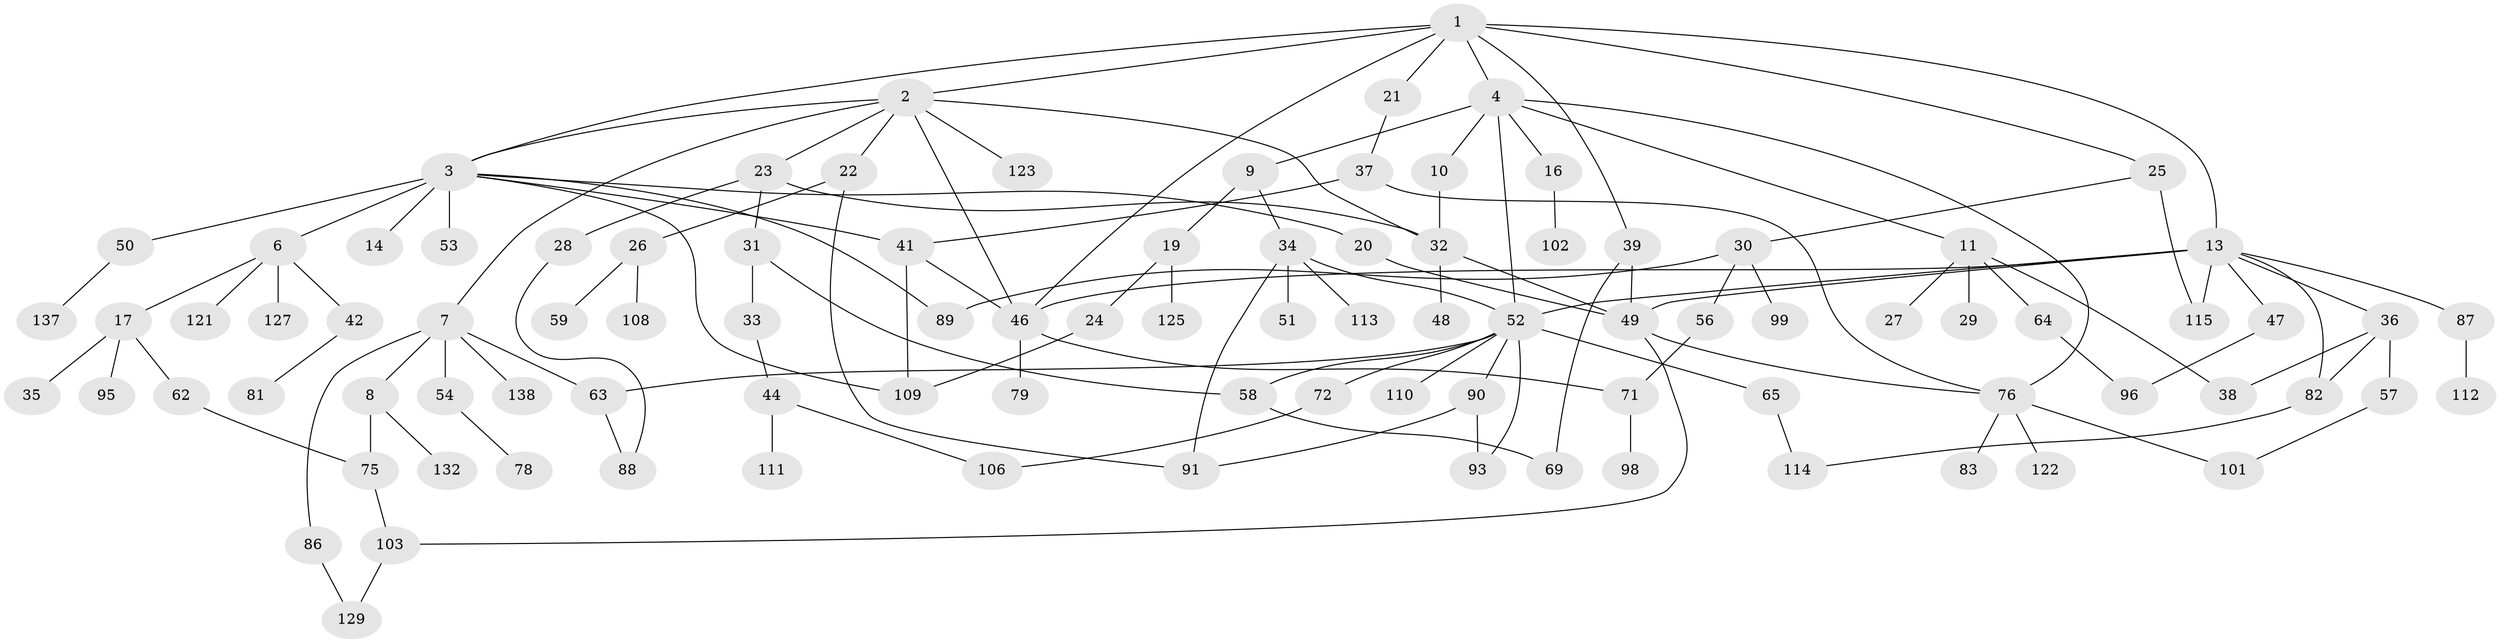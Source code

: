 // original degree distribution, {8: 0.014388489208633094, 4: 0.05755395683453238, 7: 0.02158273381294964, 5: 0.05755395683453238, 6: 0.02158273381294964, 3: 0.22302158273381295, 2: 0.302158273381295, 1: 0.302158273381295}
// Generated by graph-tools (version 1.1) at 2025/17/03/04/25 18:17:07]
// undirected, 97 vertices, 131 edges
graph export_dot {
graph [start="1"]
  node [color=gray90,style=filled];
  1;
  2;
  3 [super="+131+5"];
  4;
  6 [super="+18"];
  7;
  8;
  9;
  10;
  11;
  13 [super="+15+67"];
  14;
  16 [super="+85"];
  17;
  19;
  20;
  21 [super="+97"];
  22;
  23;
  24;
  25;
  26;
  27;
  28;
  29;
  30;
  31;
  32 [super="+43+105"];
  33;
  34 [super="+40"];
  35;
  36 [super="+70"];
  37;
  38 [super="+45"];
  39;
  41 [super="+66"];
  42 [super="+61"];
  44;
  46 [super="+74+133+119"];
  47 [super="+124"];
  48 [super="+104"];
  49 [super="+116+84"];
  50 [super="+55"];
  51;
  52 [super="+60+77"];
  53;
  54;
  56 [super="+68"];
  57 [super="+134"];
  58;
  59;
  62;
  63 [super="+92+80"];
  64;
  65;
  69;
  71 [super="+73"];
  72;
  75;
  76 [super="+100"];
  78;
  79;
  81;
  82 [super="+136"];
  83;
  86;
  87;
  88;
  89;
  90;
  91 [super="+139+128"];
  93 [super="+94"];
  95;
  96 [super="+107"];
  98;
  99;
  101;
  102;
  103;
  106;
  108;
  109;
  110;
  111;
  112;
  113;
  114 [super="+120"];
  115;
  121;
  122;
  123;
  125;
  127;
  129;
  132;
  137;
  138;
  1 -- 2;
  1 -- 4;
  1 -- 13;
  1 -- 21;
  1 -- 25;
  1 -- 39;
  1 -- 46;
  1 -- 3;
  2 -- 3;
  2 -- 7;
  2 -- 22;
  2 -- 23;
  2 -- 123;
  2 -- 46;
  2 -- 32;
  3 -- 6;
  3 -- 41;
  3 -- 109;
  3 -- 14;
  3 -- 50;
  3 -- 20;
  3 -- 53;
  3 -- 89;
  4 -- 9;
  4 -- 10;
  4 -- 11;
  4 -- 16;
  4 -- 52;
  4 -- 76;
  6 -- 17;
  6 -- 121;
  6 -- 127;
  6 -- 42;
  7 -- 8;
  7 -- 54;
  7 -- 63;
  7 -- 86;
  7 -- 138;
  8 -- 132;
  8 -- 75;
  9 -- 19;
  9 -- 34;
  10 -- 32;
  11 -- 27;
  11 -- 29;
  11 -- 38;
  11 -- 64;
  13 -- 36;
  13 -- 87;
  13 -- 115;
  13 -- 49;
  13 -- 82;
  13 -- 46;
  13 -- 47;
  13 -- 52;
  16 -- 102;
  17 -- 35;
  17 -- 62;
  17 -- 95;
  19 -- 24;
  19 -- 125;
  20 -- 49;
  21 -- 37;
  22 -- 26;
  22 -- 91;
  23 -- 28;
  23 -- 31;
  23 -- 32;
  24 -- 109;
  25 -- 30;
  25 -- 115;
  26 -- 59;
  26 -- 108;
  28 -- 88;
  30 -- 56;
  30 -- 99;
  30 -- 89;
  31 -- 33;
  31 -- 58;
  32 -- 48;
  32 -- 49;
  33 -- 44;
  34 -- 113;
  34 -- 51;
  34 -- 52;
  34 -- 91;
  36 -- 57;
  36 -- 82;
  36 -- 38;
  37 -- 41;
  37 -- 76;
  39 -- 69;
  39 -- 49;
  41 -- 109;
  41 -- 46;
  42 -- 81;
  44 -- 106;
  44 -- 111;
  46 -- 79;
  46 -- 71;
  47 -- 96;
  49 -- 103;
  49 -- 76;
  50 -- 137;
  52 -- 90;
  52 -- 65;
  52 -- 72;
  52 -- 58;
  52 -- 110;
  52 -- 63;
  52 -- 93;
  54 -- 78;
  56 -- 71;
  57 -- 101;
  58 -- 69;
  62 -- 75;
  63 -- 88;
  64 -- 96;
  65 -- 114;
  71 -- 98;
  72 -- 106;
  75 -- 103;
  76 -- 83;
  76 -- 101;
  76 -- 122;
  82 -- 114;
  86 -- 129;
  87 -- 112;
  90 -- 93;
  90 -- 91;
  103 -- 129;
}
